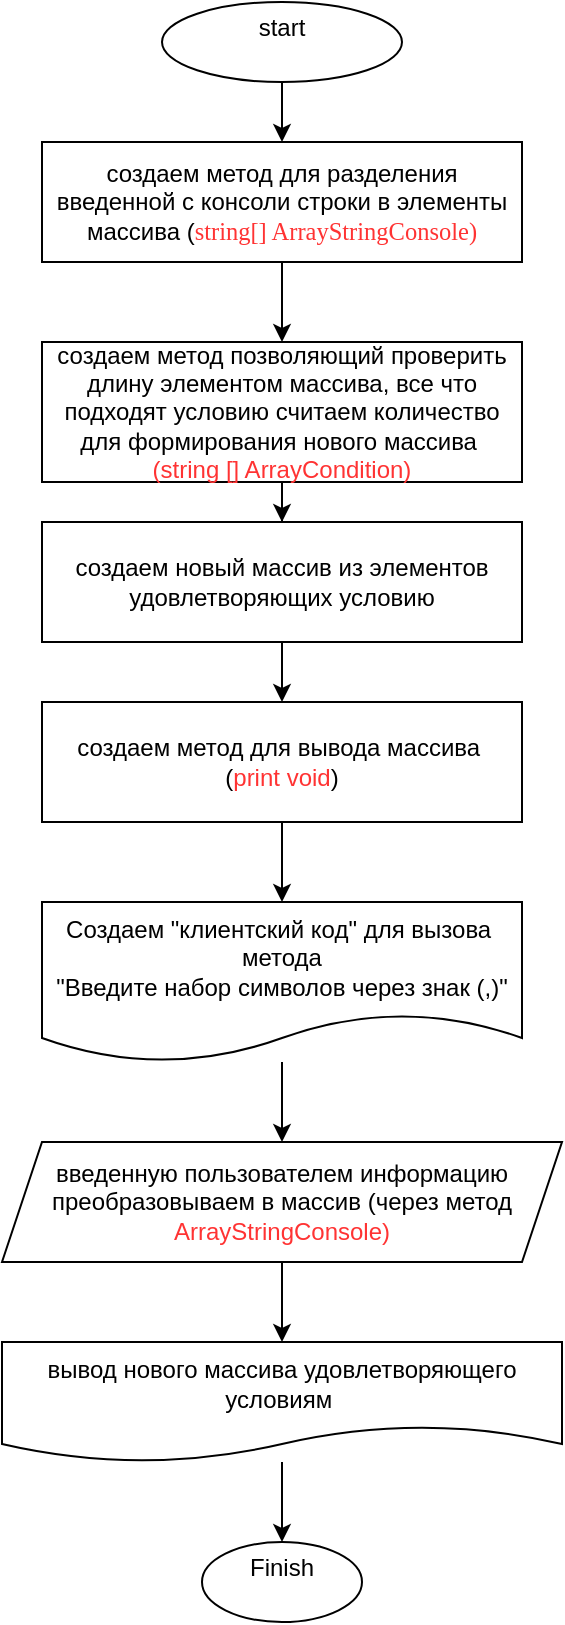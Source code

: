 <mxfile version="24.0.1" type="device" pages="2">
  <diagram name="Страница — 1" id="xwXbBkTV8PpN6Dhwaltv">
    <mxGraphModel dx="1050" dy="1699" grid="1" gridSize="10" guides="1" tooltips="1" connect="1" arrows="1" fold="1" page="1" pageScale="1" pageWidth="827" pageHeight="1169" math="0" shadow="0">
      <root>
        <mxCell id="0" />
        <mxCell id="1" parent="0" />
        <mxCell id="STMC0m417w4ZfCRD8-aq-3" value="" style="edgeStyle=orthogonalEdgeStyle;rounded=0;orthogonalLoop=1;jettySize=auto;html=1;" edge="1" parent="1" source="STMC0m417w4ZfCRD8-aq-1" target="STMC0m417w4ZfCRD8-aq-2">
          <mxGeometry relative="1" as="geometry" />
        </mxCell>
        <mxCell id="STMC0m417w4ZfCRD8-aq-1" value="start&lt;div&gt;&lt;br&gt;&lt;/div&gt;" style="ellipse;whiteSpace=wrap;html=1;" vertex="1" parent="1">
          <mxGeometry x="270" y="-510" width="120" height="40" as="geometry" />
        </mxCell>
        <mxCell id="STMC0m417w4ZfCRD8-aq-5" value="" style="edgeStyle=orthogonalEdgeStyle;rounded=0;orthogonalLoop=1;jettySize=auto;html=1;" edge="1" parent="1" source="STMC0m417w4ZfCRD8-aq-2">
          <mxGeometry relative="1" as="geometry">
            <mxPoint x="330" y="-340" as="targetPoint" />
          </mxGeometry>
        </mxCell>
        <mxCell id="STMC0m417w4ZfCRD8-aq-2" value="создаем метод для разделения введенной с консоли строки в элементы массива (&lt;span style=&quot;font-family: &amp;quot;JetBrains Mono&amp;quot;; font-size: 12.25px; text-align: left;&quot;&gt;&lt;font style=&quot;&quot; color=&quot;#ff3333&quot;&gt;string[] ArrayStringConsole)&lt;/font&gt;&lt;/span&gt;" style="whiteSpace=wrap;html=1;" vertex="1" parent="1">
          <mxGeometry x="210" y="-440" width="240" height="60" as="geometry" />
        </mxCell>
        <mxCell id="STMC0m417w4ZfCRD8-aq-9" value="" style="edgeStyle=orthogonalEdgeStyle;rounded=0;orthogonalLoop=1;jettySize=auto;html=1;" edge="1" parent="1" source="STMC0m417w4ZfCRD8-aq-6" target="STMC0m417w4ZfCRD8-aq-8">
          <mxGeometry relative="1" as="geometry" />
        </mxCell>
        <mxCell id="STMC0m417w4ZfCRD8-aq-6" value="создаем метод позволяющий проверить длину элементом массива, все что подходят условию считаем количество для формирования нового массива&amp;nbsp;&lt;div&gt;&lt;font color=&quot;#ff3333&quot;&gt;(string [] ArrayCondition)&lt;/font&gt;&lt;/div&gt;" style="whiteSpace=wrap;html=1;" vertex="1" parent="1">
          <mxGeometry x="210" y="-340" width="240" height="70" as="geometry" />
        </mxCell>
        <mxCell id="STMC0m417w4ZfCRD8-aq-11" value="" style="edgeStyle=orthogonalEdgeStyle;rounded=0;orthogonalLoop=1;jettySize=auto;html=1;" edge="1" parent="1" source="STMC0m417w4ZfCRD8-aq-8" target="STMC0m417w4ZfCRD8-aq-10">
          <mxGeometry relative="1" as="geometry" />
        </mxCell>
        <mxCell id="STMC0m417w4ZfCRD8-aq-8" value="создаем новый массив из элементов удовлетворяющих условию" style="whiteSpace=wrap;html=1;" vertex="1" parent="1">
          <mxGeometry x="210" y="-250" width="240" height="60" as="geometry" />
        </mxCell>
        <mxCell id="STMC0m417w4ZfCRD8-aq-13" value="" style="edgeStyle=orthogonalEdgeStyle;rounded=0;orthogonalLoop=1;jettySize=auto;html=1;" edge="1" parent="1" source="STMC0m417w4ZfCRD8-aq-10" target="STMC0m417w4ZfCRD8-aq-12">
          <mxGeometry relative="1" as="geometry" />
        </mxCell>
        <mxCell id="STMC0m417w4ZfCRD8-aq-10" value="создаем метод для вывода массива&amp;nbsp;&lt;div&gt;(&lt;font color=&quot;#ff3333&quot;&gt;print void&lt;/font&gt;)&lt;/div&gt;" style="whiteSpace=wrap;html=1;" vertex="1" parent="1">
          <mxGeometry x="210" y="-160" width="240" height="60" as="geometry" />
        </mxCell>
        <mxCell id="STMC0m417w4ZfCRD8-aq-15" value="" style="edgeStyle=orthogonalEdgeStyle;rounded=0;orthogonalLoop=1;jettySize=auto;html=1;" edge="1" parent="1" source="STMC0m417w4ZfCRD8-aq-12" target="STMC0m417w4ZfCRD8-aq-14">
          <mxGeometry relative="1" as="geometry" />
        </mxCell>
        <mxCell id="STMC0m417w4ZfCRD8-aq-12" value="Создаем &quot;клиентский код&quot; для вызова&amp;nbsp; метода&lt;div&gt;&quot;Введите набор символов через знак (,)&quot;&lt;/div&gt;" style="shape=document;whiteSpace=wrap;html=1;boundedLbl=1;" vertex="1" parent="1">
          <mxGeometry x="210" y="-60" width="240" height="80" as="geometry" />
        </mxCell>
        <mxCell id="STMC0m417w4ZfCRD8-aq-17" value="" style="edgeStyle=orthogonalEdgeStyle;rounded=0;orthogonalLoop=1;jettySize=auto;html=1;" edge="1" parent="1" source="STMC0m417w4ZfCRD8-aq-14" target="STMC0m417w4ZfCRD8-aq-16">
          <mxGeometry relative="1" as="geometry" />
        </mxCell>
        <mxCell id="STMC0m417w4ZfCRD8-aq-14" value="введенную пользователем информацию преобразовываем в массив (через метод &lt;font color=&quot;#ff3333&quot;&gt;ArrayStringConsole)&lt;/font&gt;" style="shape=parallelogram;perimeter=parallelogramPerimeter;whiteSpace=wrap;html=1;fixedSize=1;" vertex="1" parent="1">
          <mxGeometry x="190" y="60" width="280" height="60" as="geometry" />
        </mxCell>
        <mxCell id="STMC0m417w4ZfCRD8-aq-19" value="" style="edgeStyle=orthogonalEdgeStyle;rounded=0;orthogonalLoop=1;jettySize=auto;html=1;" edge="1" parent="1" source="STMC0m417w4ZfCRD8-aq-16" target="STMC0m417w4ZfCRD8-aq-18">
          <mxGeometry relative="1" as="geometry" />
        </mxCell>
        <mxCell id="STMC0m417w4ZfCRD8-aq-16" value="вывод нового массива удовлетворяющего условиям&amp;nbsp;" style="shape=document;whiteSpace=wrap;html=1;boundedLbl=1;" vertex="1" parent="1">
          <mxGeometry x="190" y="160" width="280" height="60" as="geometry" />
        </mxCell>
        <mxCell id="STMC0m417w4ZfCRD8-aq-18" value="Finish&lt;div&gt;&lt;br&gt;&lt;/div&gt;" style="ellipse;whiteSpace=wrap;html=1;" vertex="1" parent="1">
          <mxGeometry x="290" y="260" width="80" height="40" as="geometry" />
        </mxCell>
      </root>
    </mxGraphModel>
  </diagram>
  <diagram id="duKzreOcNbCtRZ-MQA1V" name="Страница — 2">
    <mxGraphModel dx="1050" dy="530" grid="1" gridSize="10" guides="1" tooltips="1" connect="1" arrows="1" fold="1" page="1" pageScale="1" pageWidth="827" pageHeight="1169" math="0" shadow="0">
      <root>
        <mxCell id="0" />
        <mxCell id="1" parent="0" />
        <mxCell id="UTUMQMeToA3RCTwkjuac-4" value="" style="edgeStyle=orthogonalEdgeStyle;rounded=0;orthogonalLoop=1;jettySize=auto;html=1;" parent="1" source="UTUMQMeToA3RCTwkjuac-1" target="UTUMQMeToA3RCTwkjuac-3" edge="1">
          <mxGeometry relative="1" as="geometry" />
        </mxCell>
        <mxCell id="UTUMQMeToA3RCTwkjuac-1" value="start" style="ellipse;whiteSpace=wrap;html=1;" parent="1" vertex="1">
          <mxGeometry x="140" y="20" width="120" height="40" as="geometry" />
        </mxCell>
        <mxCell id="UTUMQMeToA3RCTwkjuac-6" value="" style="edgeStyle=orthogonalEdgeStyle;rounded=0;orthogonalLoop=1;jettySize=auto;html=1;" parent="1" source="UTUMQMeToA3RCTwkjuac-3" target="UTUMQMeToA3RCTwkjuac-5" edge="1">
          <mxGeometry relative="1" as="geometry" />
        </mxCell>
        <mxCell id="UTUMQMeToA3RCTwkjuac-3" value="&lt;div style=&quot;color: rgb(204, 204, 204); background-color: rgb(31, 31, 31); font-family: Consolas, &amp;quot;Courier New&amp;quot;, monospace; font-size: 14px; line-height: 19px; white-space: pre;&quot;&gt;создаем &amp;nbsp;метод для разделения введенной строки из консоли в элементы массива&lt;/div&gt;" style="whiteSpace=wrap;html=1;align=left;strokeColor=#FFFFFF;" parent="1" vertex="1">
          <mxGeometry x="115" y="130" width="170" height="60" as="geometry" />
        </mxCell>
        <mxCell id="UTUMQMeToA3RCTwkjuac-8" value="" style="edgeStyle=orthogonalEdgeStyle;rounded=0;orthogonalLoop=1;jettySize=auto;html=1;" parent="1" source="UTUMQMeToA3RCTwkjuac-5" target="UTUMQMeToA3RCTwkjuac-7" edge="1">
          <mxGeometry relative="1" as="geometry" />
        </mxCell>
        <mxCell id="UTUMQMeToA3RCTwkjuac-10" value="" style="edgeStyle=orthogonalEdgeStyle;rounded=0;orthogonalLoop=1;jettySize=auto;html=1;" parent="1" source="UTUMQMeToA3RCTwkjuac-5" target="UTUMQMeToA3RCTwkjuac-9" edge="1">
          <mxGeometry relative="1" as="geometry" />
        </mxCell>
        <mxCell id="UTUMQMeToA3RCTwkjuac-5" value="index&amp;lt;numbers.leght?" style="rhombus;whiteSpace=wrap;html=1;align=center;" parent="1" vertex="1">
          <mxGeometry x="120" y="230" width="160" height="80" as="geometry" />
        </mxCell>
        <mxCell id="UTUMQMeToA3RCTwkjuac-7" value="print (cont_maximal)" style="shape=document;whiteSpace=wrap;html=1;boundedLbl=1;" parent="1" vertex="1">
          <mxGeometry x="380" y="230" width="120" height="80" as="geometry" />
        </mxCell>
        <mxCell id="UTUMQMeToA3RCTwkjuac-12" value="yes" style="edgeStyle=orthogonalEdgeStyle;rounded=0;orthogonalLoop=1;jettySize=auto;html=1;" parent="1" source="UTUMQMeToA3RCTwkjuac-9" target="UTUMQMeToA3RCTwkjuac-11" edge="1">
          <mxGeometry relative="1" as="geometry" />
        </mxCell>
        <mxCell id="UTUMQMeToA3RCTwkjuac-14" value="no" style="edgeStyle=orthogonalEdgeStyle;rounded=0;orthogonalLoop=1;jettySize=auto;html=1;" parent="1" source="UTUMQMeToA3RCTwkjuac-9" target="UTUMQMeToA3RCTwkjuac-13" edge="1">
          <mxGeometry relative="1" as="geometry" />
        </mxCell>
        <mxCell id="UTUMQMeToA3RCTwkjuac-9" value="numbers[index]&amp;gt;maximum?" style="rhombus;whiteSpace=wrap;html=1;align=center;" parent="1" vertex="1">
          <mxGeometry x="120" y="350" width="160" height="80" as="geometry" />
        </mxCell>
        <mxCell id="UTUMQMeToA3RCTwkjuac-18" value="" style="edgeStyle=orthogonalEdgeStyle;rounded=0;orthogonalLoop=1;jettySize=auto;html=1;" parent="1" source="UTUMQMeToA3RCTwkjuac-11" target="UTUMQMeToA3RCTwkjuac-17" edge="1">
          <mxGeometry relative="1" as="geometry" />
        </mxCell>
        <mxCell id="UTUMQMeToA3RCTwkjuac-11" value="maximum=numbrers[index]&lt;br&gt;count_maximal=1" style="whiteSpace=wrap;html=1;" parent="1" vertex="1">
          <mxGeometry x="115" y="480" width="170" height="60" as="geometry" />
        </mxCell>
        <mxCell id="UTUMQMeToA3RCTwkjuac-16" value="yes" style="edgeStyle=orthogonalEdgeStyle;rounded=0;orthogonalLoop=1;jettySize=auto;html=1;" parent="1" source="UTUMQMeToA3RCTwkjuac-13" target="UTUMQMeToA3RCTwkjuac-15" edge="1">
          <mxGeometry relative="1" as="geometry" />
        </mxCell>
        <mxCell id="UTUMQMeToA3RCTwkjuac-20" value="no" style="edgeStyle=orthogonalEdgeStyle;rounded=0;orthogonalLoop=1;jettySize=auto;html=1;entryX=1;entryY=0.5;entryDx=0;entryDy=0;" parent="1" source="UTUMQMeToA3RCTwkjuac-13" target="UTUMQMeToA3RCTwkjuac-17" edge="1">
          <mxGeometry relative="1" as="geometry">
            <Array as="points">
              <mxPoint x="600" y="390" />
              <mxPoint x="600" y="650" />
            </Array>
          </mxGeometry>
        </mxCell>
        <mxCell id="UTUMQMeToA3RCTwkjuac-13" value="numbers[index]==maximum?" style="rhombus;whiteSpace=wrap;html=1;align=center;" parent="1" vertex="1">
          <mxGeometry x="360" y="350" width="160" height="80" as="geometry" />
        </mxCell>
        <mxCell id="UTUMQMeToA3RCTwkjuac-19" style="edgeStyle=orthogonalEdgeStyle;rounded=0;orthogonalLoop=1;jettySize=auto;html=1;entryX=1;entryY=0.5;entryDx=0;entryDy=0;" parent="1" source="UTUMQMeToA3RCTwkjuac-15" target="UTUMQMeToA3RCTwkjuac-17" edge="1">
          <mxGeometry relative="1" as="geometry">
            <Array as="points">
              <mxPoint x="440" y="650" />
            </Array>
          </mxGeometry>
        </mxCell>
        <mxCell id="UTUMQMeToA3RCTwkjuac-15" value="count_maximal=count_maximal+1" style="whiteSpace=wrap;html=1;" parent="1" vertex="1">
          <mxGeometry x="340" y="480" width="200" height="60" as="geometry" />
        </mxCell>
        <mxCell id="UTUMQMeToA3RCTwkjuac-21" style="edgeStyle=orthogonalEdgeStyle;rounded=0;orthogonalLoop=1;jettySize=auto;html=1;entryX=0;entryY=0.5;entryDx=0;entryDy=0;" parent="1" source="UTUMQMeToA3RCTwkjuac-17" target="UTUMQMeToA3RCTwkjuac-5" edge="1">
          <mxGeometry relative="1" as="geometry">
            <Array as="points">
              <mxPoint x="80" y="650" />
              <mxPoint x="80" y="270" />
            </Array>
          </mxGeometry>
        </mxCell>
        <mxCell id="UTUMQMeToA3RCTwkjuac-17" value="index=inedx+1" style="whiteSpace=wrap;html=1;" parent="1" vertex="1">
          <mxGeometry x="140" y="620" width="120" height="60" as="geometry" />
        </mxCell>
      </root>
    </mxGraphModel>
  </diagram>
</mxfile>
